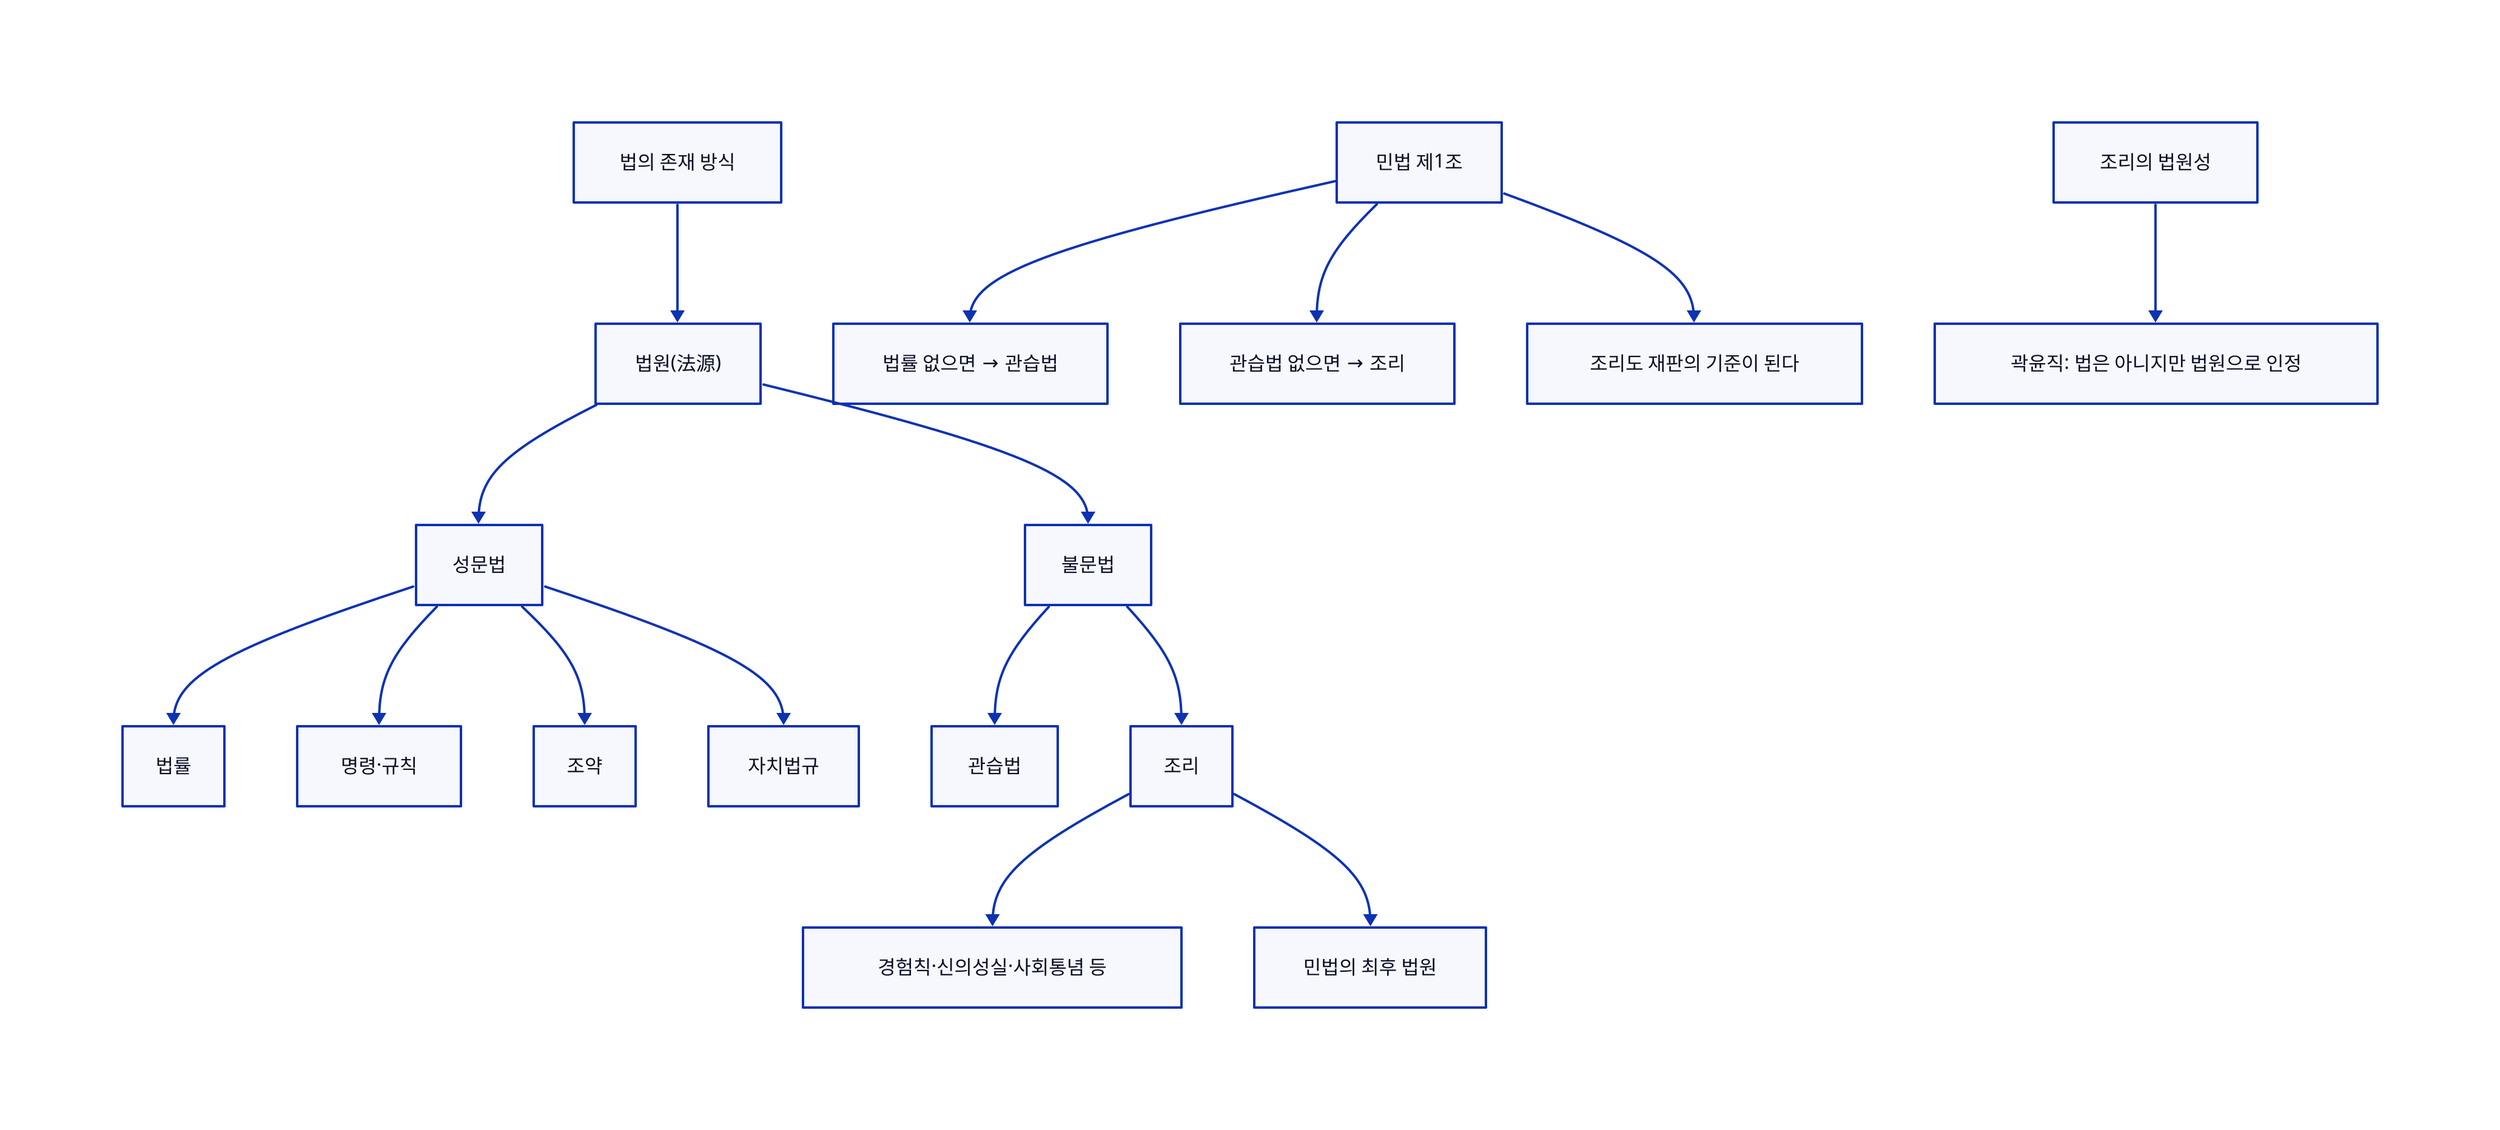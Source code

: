 # [6] 法源의 意義.d2

direction: down

"법의 존재 방식" -> "법원(法源)"
"법원(法源)" -> "성문법"
"법원(法源)" -> "불문법"

"성문법" -> "법률"
"성문법" -> "명령·규칙"
"성문법" -> "조약"
"성문법" -> "자치법규"

"불문법" -> "관습법"
"불문법" -> "조리"

"민법 제1조" -> "법률 없으면 → 관습법"
"민법 제1조" -> "관습법 없으면 → 조리"
"민법 제1조" -> "조리도 재판의 기준이 된다"

"조리" -> "경험칙·신의성실·사회통념 등"
"조리" -> "민법의 최후 법원"

"조리의 법원성" -> "곽윤직: 법은 아니지만 법원으로 인정"
